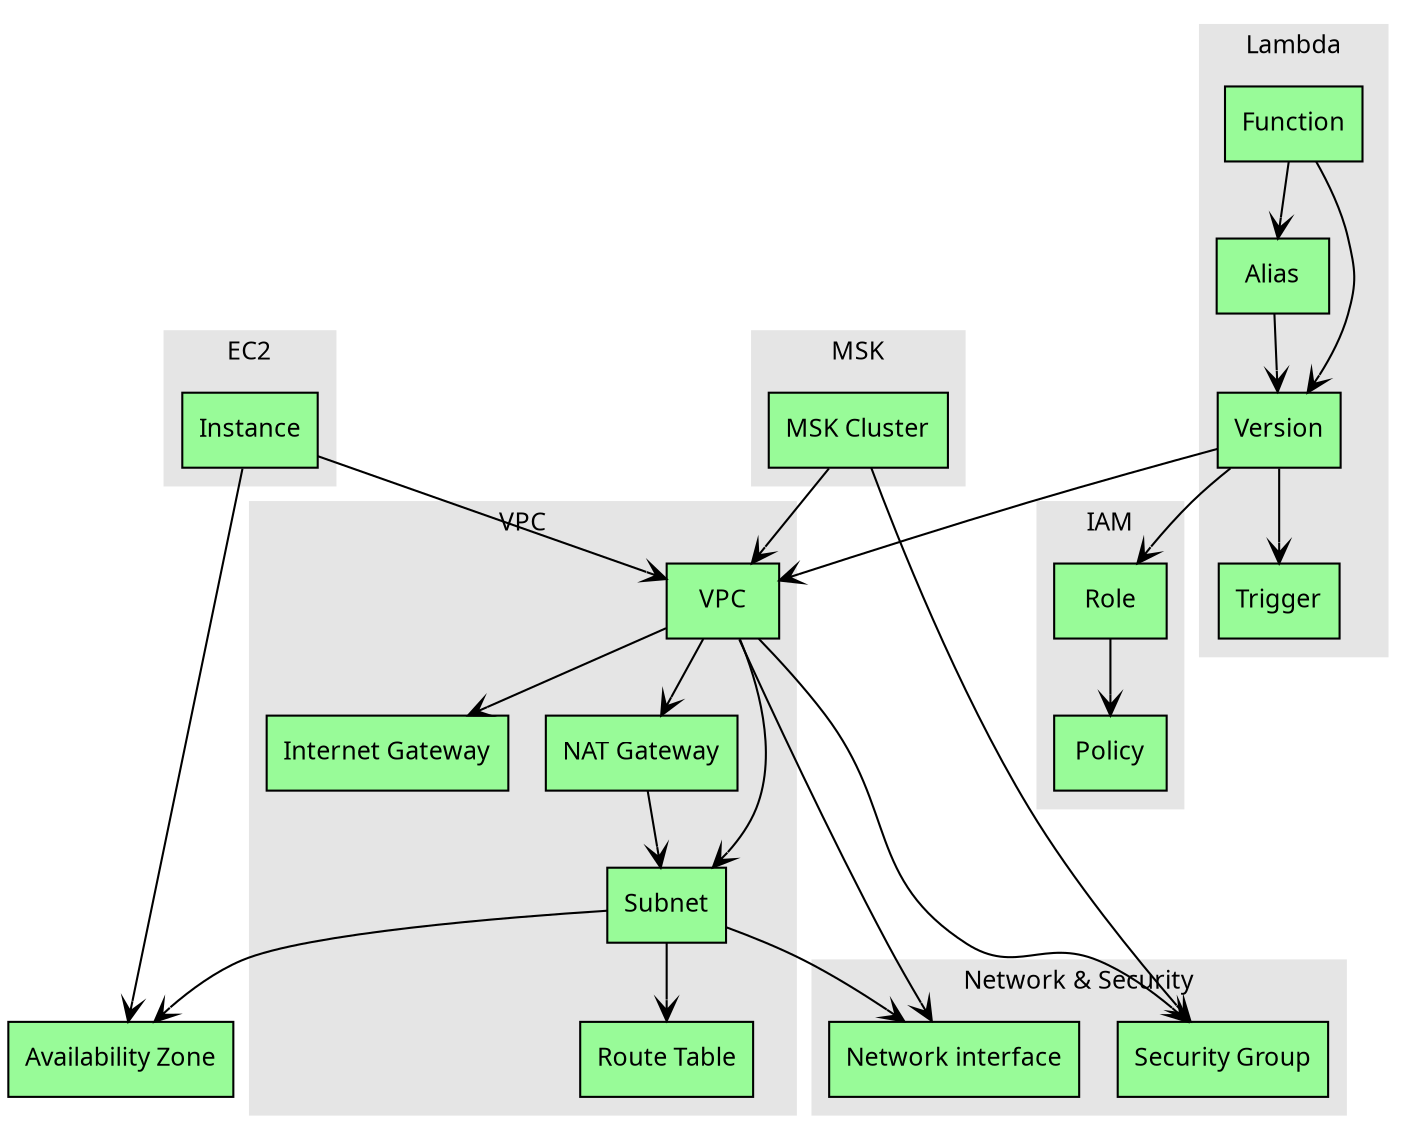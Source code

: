 digraph name {
	rankdir = TB;
    fontname = "Verdana";
    fontsize = 12;
    node [fontname = "Verdana", fontsize = 12, shape = "record"];
    edge [fontname = "Verdana", fontsize = 12];
    
    availability_zone [label = "Availability Zone", style = "filled", fillcolor = "palegreen"];

	subgraph cluster10 {
		label = "IAM";
		style = filled;
		color = grey90;
		policy [label = "Policy", style = "filled", fillcolor = "palegreen"];
		role [label = "Role", style = "filled", fillcolor = "palegreen"];
	}

	subgraph cluster15 {
		label = "EC2";
		style = filled;
		color = grey90;
		instance [label = "Instance", style = "filled", fillcolor = "palegreen"];
	}
	
	subgraph cluster25 {
		label = "MSK";
		style = filled;
		color = grey90;
		msk_cluster [label = "MSK Cluster", style = "filled", fillcolor = "palegreen"];
	}
	
	subgraph cluster30 {
		label = "Lambda";
		style = filled;
		color = grey90;
		alias [label = "Alias", style = "filled", fillcolor = "palegreen"];
		function [label = "Function", style = "filled", fillcolor = "palegreen"];
		trigger [label = "Trigger", style = "filled", fillcolor = "palegreen"];
		version [label = "Version", style = "filled", fillcolor = "palegreen"];
	}
	
	subgraph cluster35 {
		label = "Network & Security";
		style = filled;
		color = grey90;
		network_interface [label = "Network interface", style = "filled", fillcolor = "palegreen"];
		security_group [label = "Security Group", style = "filled", fillcolor = "palegreen"];
	}	
	
	subgraph cluster50 {
		label = "VPC";
		style = filled;
		color = grey90;
		internet_gateway [label = "Internet Gateway", style = "filled", fillcolor = "palegreen"];
		nat_gateway [label = "NAT Gateway", style = "filled", fillcolor = "palegreen"];
		route_table [label = "Route Table", style = "filled", fillcolor = "palegreen"];
		subnet [label = "Subnet", style = "filled", fillcolor = "palegreen"];
		vpc [label = "VPC", style = "filled", fillcolor = "palegreen"];
	}
	
	/*	
	
	// configuration node
	node [shape = "record", style = "rounded, filled"];
	
	subgraph cluster00 {
		label = "";
		style = filled;
		color = grey90;
	}
	
	// item_name [label = "item_label", style = "filled", fillcolor = "palegreen"];
	// record_name [shape = "record", label = "{{<f0>interface|{<f10>(other implementers)}}|(other methods)}"];
	// record_without_properties [shape = "record", label = "{<f0>label|<f1>value}"];
	// record_with_properties [shape = "record", label = "{<f0>label|<f1>value|{{<f20>property|<f21>value}}}"];
	// interface_minor [shape = "plaintext", label = "Interface_minor"];
	// interface [label = "{<f0>Interface|<f2>+ method() : return_type\l}", style = "rounded, filled", fillcolor = "mediumpurple1"];
	// abstract_class [label = "{<f0>Abstract_Class|<f1>+ field1 : type\l+ field2 : type\l|<f2>&#170; abstract_method() : return_type\l&#537; static_method() : return_type\l+ method() : return_type\l}", style = "rounded, filled, dashed", fillcolor = "springgreen"];
	// class [label = "{<f0>Class|<f1>+ field1 : type\l+ field2 : type\l&#10765; final_field : type\l&#537; static_field : type\l|<f2>+ method() : return_type\l&#537; static_method() : return_type\l&#186; overriden_method() : return_type\l}", style = "rounded, filled", fillcolor = "springgreen"];	
	// bean_record [label = "{<f0>beanId|<f1>beanClass|{{<f20>property1|<f21>property2}}}"];
	*/
	
	// item_foo -> item_bar;
	
	// Implementation -> Interface [arrowhead = "empty"];
	// Subclass -> Class;	
	// Referer -> Referee [arrowhead = "vee"];
	// Implementation -> InterfaceMinor [arrowhead = "odot"];	

	vpc -> subnet [arrowhead = "vee"];
	vpc -> nat_gateway [arrowhead = "vee"];
	nat_gateway -> subnet [arrowhead = "vee"];
	vpc -> internet_gateway [arrowhead = "vee"];
	subnet -> route_table [arrowhead = "vee"];
	msk_cluster -> vpc [arrowhead = "vee"];
	instance -> vpc [arrowhead = "vee"];
	instance -> availability_zone [arrowhead = "vee"];
	msk_cluster -> security_group [arrowhead = "vee"];
	vpc -> security_group [arrowhead = "vee"];
	vpc -> network_interface [arrowhead = "vee"];
	subnet -> availability_zone [arrowhead = "vee"];
	subnet -> network_interface [arrowhead = "vee"];
	
	function -> alias [arrowhead = "vee"];
	alias -> version [arrowhead = "vee"];
	function -> version [arrowhead = "vee"];
	version -> trigger [arrowhead = "vee"];
	version -> vpc [arrowhead = "vee"];
	
	role -> policy [arrowhead = "vee"];
	version -> role [arrowhead = "vee"];
}
